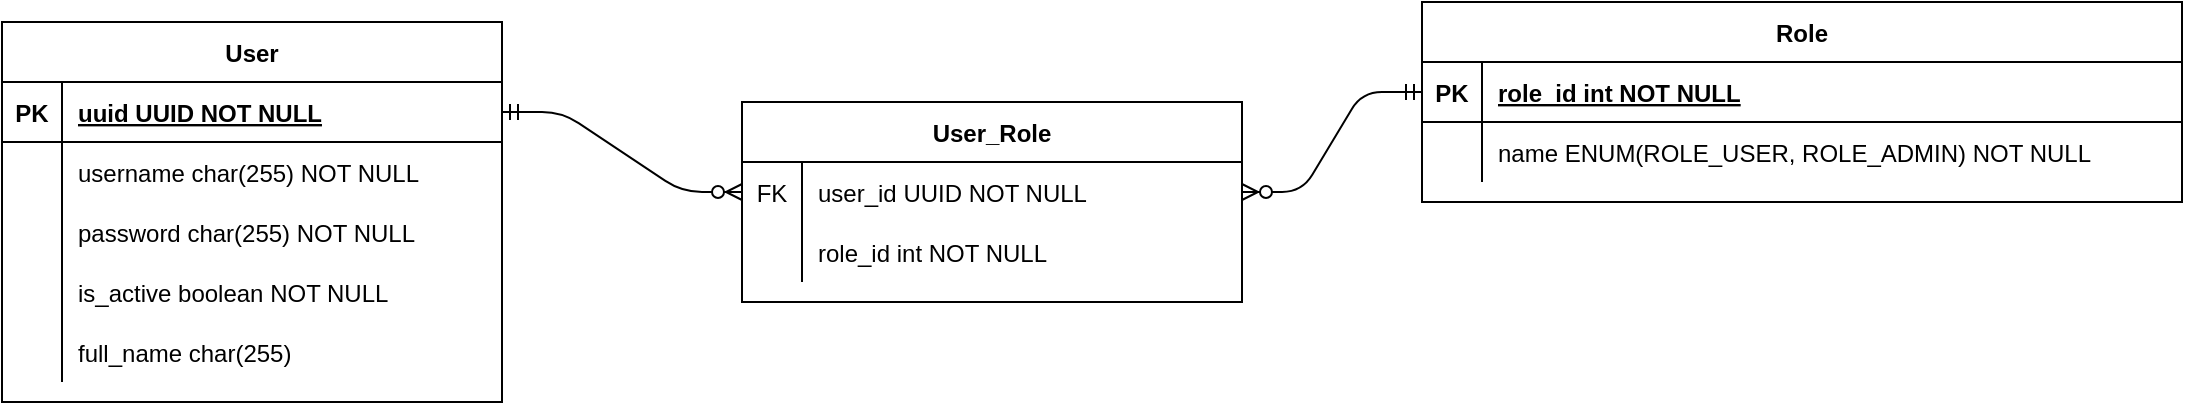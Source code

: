 <mxfile version="13.9.9" type="device"><diagram id="R2lEEEUBdFMjLlhIrx00" name="Page-1"><mxGraphModel dx="2272" dy="879" grid="1" gridSize="10" guides="1" tooltips="1" connect="1" arrows="1" fold="1" page="1" pageScale="1" pageWidth="850" pageHeight="1100" math="0" shadow="0" extFonts="Permanent Marker^https://fonts.googleapis.com/css?family=Permanent+Marker"><root><mxCell id="0"/><mxCell id="1" parent="0"/><mxCell id="C-vyLk0tnHw3VtMMgP7b-2" value="Role" style="shape=table;startSize=30;container=1;collapsible=1;childLayout=tableLayout;fixedRows=1;rowLines=0;fontStyle=1;align=center;resizeLast=1;" parent="1" vertex="1"><mxGeometry x="660" y="70" width="380" height="100" as="geometry"/></mxCell><mxCell id="C-vyLk0tnHw3VtMMgP7b-3" value="" style="shape=partialRectangle;collapsible=0;dropTarget=0;pointerEvents=0;fillColor=none;points=[[0,0.5],[1,0.5]];portConstraint=eastwest;top=0;left=0;right=0;bottom=1;" parent="C-vyLk0tnHw3VtMMgP7b-2" vertex="1"><mxGeometry y="30" width="380" height="30" as="geometry"/></mxCell><mxCell id="C-vyLk0tnHw3VtMMgP7b-4" value="PK" style="shape=partialRectangle;overflow=hidden;connectable=0;fillColor=none;top=0;left=0;bottom=0;right=0;fontStyle=1;" parent="C-vyLk0tnHw3VtMMgP7b-3" vertex="1"><mxGeometry width="30" height="30" as="geometry"/></mxCell><mxCell id="C-vyLk0tnHw3VtMMgP7b-5" value="role_id int NOT NULL " style="shape=partialRectangle;overflow=hidden;connectable=0;fillColor=none;top=0;left=0;bottom=0;right=0;align=left;spacingLeft=6;fontStyle=5;" parent="C-vyLk0tnHw3VtMMgP7b-3" vertex="1"><mxGeometry x="30" width="350" height="30" as="geometry"/></mxCell><mxCell id="C-vyLk0tnHw3VtMMgP7b-9" value="" style="shape=partialRectangle;collapsible=0;dropTarget=0;pointerEvents=0;fillColor=none;points=[[0,0.5],[1,0.5]];portConstraint=eastwest;top=0;left=0;right=0;bottom=0;" parent="C-vyLk0tnHw3VtMMgP7b-2" vertex="1"><mxGeometry y="60" width="380" height="30" as="geometry"/></mxCell><mxCell id="C-vyLk0tnHw3VtMMgP7b-10" value="" style="shape=partialRectangle;overflow=hidden;connectable=0;fillColor=none;top=0;left=0;bottom=0;right=0;" parent="C-vyLk0tnHw3VtMMgP7b-9" vertex="1"><mxGeometry width="30" height="30" as="geometry"/></mxCell><mxCell id="C-vyLk0tnHw3VtMMgP7b-11" value="name ENUM(ROLE_USER, ROLE_ADMIN) NOT NULL" style="shape=partialRectangle;overflow=hidden;connectable=0;fillColor=none;top=0;left=0;bottom=0;right=0;align=left;spacingLeft=6;" parent="C-vyLk0tnHw3VtMMgP7b-9" vertex="1"><mxGeometry x="30" width="350" height="30" as="geometry"/></mxCell><mxCell id="C-vyLk0tnHw3VtMMgP7b-23" value="User" style="shape=table;startSize=30;container=1;collapsible=1;childLayout=tableLayout;fixedRows=1;rowLines=0;fontStyle=1;align=center;resizeLast=1;" parent="1" vertex="1"><mxGeometry x="-50" y="80" width="250" height="190" as="geometry"/></mxCell><mxCell id="C-vyLk0tnHw3VtMMgP7b-24" value="" style="shape=partialRectangle;collapsible=0;dropTarget=0;pointerEvents=0;fillColor=none;points=[[0,0.5],[1,0.5]];portConstraint=eastwest;top=0;left=0;right=0;bottom=1;" parent="C-vyLk0tnHw3VtMMgP7b-23" vertex="1"><mxGeometry y="30" width="250" height="30" as="geometry"/></mxCell><mxCell id="C-vyLk0tnHw3VtMMgP7b-25" value="PK" style="shape=partialRectangle;overflow=hidden;connectable=0;fillColor=none;top=0;left=0;bottom=0;right=0;fontStyle=1;" parent="C-vyLk0tnHw3VtMMgP7b-24" vertex="1"><mxGeometry width="30" height="30" as="geometry"/></mxCell><mxCell id="C-vyLk0tnHw3VtMMgP7b-26" value="uuid UUID NOT NULL " style="shape=partialRectangle;overflow=hidden;connectable=0;fillColor=none;top=0;left=0;bottom=0;right=0;align=left;spacingLeft=6;fontStyle=5;" parent="C-vyLk0tnHw3VtMMgP7b-24" vertex="1"><mxGeometry x="30" width="220" height="30" as="geometry"/></mxCell><mxCell id="C-vyLk0tnHw3VtMMgP7b-27" value="" style="shape=partialRectangle;collapsible=0;dropTarget=0;pointerEvents=0;fillColor=none;points=[[0,0.5],[1,0.5]];portConstraint=eastwest;top=0;left=0;right=0;bottom=0;" parent="C-vyLk0tnHw3VtMMgP7b-23" vertex="1"><mxGeometry y="60" width="250" height="30" as="geometry"/></mxCell><mxCell id="C-vyLk0tnHw3VtMMgP7b-28" value="" style="shape=partialRectangle;overflow=hidden;connectable=0;fillColor=none;top=0;left=0;bottom=0;right=0;" parent="C-vyLk0tnHw3VtMMgP7b-27" vertex="1"><mxGeometry width="30" height="30" as="geometry"/></mxCell><mxCell id="C-vyLk0tnHw3VtMMgP7b-29" value="username char(255) NOT NULL" style="shape=partialRectangle;overflow=hidden;connectable=0;fillColor=none;top=0;left=0;bottom=0;right=0;align=left;spacingLeft=6;" parent="C-vyLk0tnHw3VtMMgP7b-27" vertex="1"><mxGeometry x="30" width="220" height="30" as="geometry"/></mxCell><mxCell id="msgW7Ux3hpX_tZHprJBe-1" value="" style="shape=partialRectangle;collapsible=0;dropTarget=0;pointerEvents=0;fillColor=none;points=[[0,0.5],[1,0.5]];portConstraint=eastwest;top=0;left=0;right=0;bottom=0;" parent="C-vyLk0tnHw3VtMMgP7b-23" vertex="1"><mxGeometry y="90" width="250" height="30" as="geometry"/></mxCell><mxCell id="msgW7Ux3hpX_tZHprJBe-2" value="" style="shape=partialRectangle;overflow=hidden;connectable=0;fillColor=none;top=0;left=0;bottom=0;right=0;" parent="msgW7Ux3hpX_tZHprJBe-1" vertex="1"><mxGeometry width="30" height="30" as="geometry"/></mxCell><mxCell id="msgW7Ux3hpX_tZHprJBe-3" value="password char(255) NOT NULL" style="shape=partialRectangle;overflow=hidden;connectable=0;fillColor=none;top=0;left=0;bottom=0;right=0;align=left;spacingLeft=6;" parent="msgW7Ux3hpX_tZHprJBe-1" vertex="1"><mxGeometry x="30" width="220" height="30" as="geometry"/></mxCell><mxCell id="msgW7Ux3hpX_tZHprJBe-4" value="" style="shape=partialRectangle;collapsible=0;dropTarget=0;pointerEvents=0;fillColor=none;points=[[0,0.5],[1,0.5]];portConstraint=eastwest;top=0;left=0;right=0;bottom=0;" parent="C-vyLk0tnHw3VtMMgP7b-23" vertex="1"><mxGeometry y="120" width="250" height="30" as="geometry"/></mxCell><mxCell id="msgW7Ux3hpX_tZHprJBe-5" value="" style="shape=partialRectangle;overflow=hidden;connectable=0;fillColor=none;top=0;left=0;bottom=0;right=0;" parent="msgW7Ux3hpX_tZHprJBe-4" vertex="1"><mxGeometry width="30" height="30" as="geometry"/></mxCell><mxCell id="msgW7Ux3hpX_tZHprJBe-6" value="is_active boolean NOT NULL" style="shape=partialRectangle;overflow=hidden;connectable=0;fillColor=none;top=0;left=0;bottom=0;right=0;align=left;spacingLeft=6;" parent="msgW7Ux3hpX_tZHprJBe-4" vertex="1"><mxGeometry x="30" width="220" height="30" as="geometry"/></mxCell><mxCell id="msgW7Ux3hpX_tZHprJBe-22" value="" style="shape=partialRectangle;collapsible=0;dropTarget=0;pointerEvents=0;fillColor=none;points=[[0,0.5],[1,0.5]];portConstraint=eastwest;top=0;left=0;right=0;bottom=0;" parent="C-vyLk0tnHw3VtMMgP7b-23" vertex="1"><mxGeometry y="150" width="250" height="30" as="geometry"/></mxCell><mxCell id="msgW7Ux3hpX_tZHprJBe-23" value="" style="shape=partialRectangle;overflow=hidden;connectable=0;fillColor=none;top=0;left=0;bottom=0;right=0;" parent="msgW7Ux3hpX_tZHprJBe-22" vertex="1"><mxGeometry width="30" height="30" as="geometry"/></mxCell><mxCell id="msgW7Ux3hpX_tZHprJBe-24" value="full_name char(255)" style="shape=partialRectangle;overflow=hidden;connectable=0;fillColor=none;top=0;left=0;bottom=0;right=0;align=left;spacingLeft=6;" parent="msgW7Ux3hpX_tZHprJBe-22" vertex="1"><mxGeometry x="30" width="220" height="30" as="geometry"/></mxCell><mxCell id="msgW7Ux3hpX_tZHprJBe-7" value="User_Role" style="shape=table;startSize=30;container=1;collapsible=1;childLayout=tableLayout;fixedRows=1;rowLines=0;fontStyle=1;align=center;resizeLast=1;" parent="1" vertex="1"><mxGeometry x="320" y="120" width="250" height="100" as="geometry"/></mxCell><mxCell id="msgW7Ux3hpX_tZHprJBe-11" value="" style="shape=partialRectangle;collapsible=0;dropTarget=0;pointerEvents=0;fillColor=none;points=[[0,0.5],[1,0.5]];portConstraint=eastwest;top=0;left=0;right=0;bottom=0;" parent="msgW7Ux3hpX_tZHprJBe-7" vertex="1"><mxGeometry y="30" width="250" height="30" as="geometry"/></mxCell><mxCell id="msgW7Ux3hpX_tZHprJBe-12" value="FK" style="shape=partialRectangle;overflow=hidden;connectable=0;fillColor=none;top=0;left=0;bottom=0;right=0;" parent="msgW7Ux3hpX_tZHprJBe-11" vertex="1"><mxGeometry width="30" height="30" as="geometry"/></mxCell><mxCell id="msgW7Ux3hpX_tZHprJBe-13" value="user_id UUID NOT NULL" style="shape=partialRectangle;overflow=hidden;connectable=0;fillColor=none;top=0;left=0;bottom=0;right=0;align=left;spacingLeft=6;" parent="msgW7Ux3hpX_tZHprJBe-11" vertex="1"><mxGeometry x="30" width="220" height="30" as="geometry"/></mxCell><mxCell id="msgW7Ux3hpX_tZHprJBe-14" value="" style="shape=partialRectangle;collapsible=0;dropTarget=0;pointerEvents=0;fillColor=none;points=[[0,0.5],[1,0.5]];portConstraint=eastwest;top=0;left=0;right=0;bottom=0;" parent="msgW7Ux3hpX_tZHprJBe-7" vertex="1"><mxGeometry y="60" width="250" height="30" as="geometry"/></mxCell><mxCell id="msgW7Ux3hpX_tZHprJBe-15" value="" style="shape=partialRectangle;overflow=hidden;connectable=0;fillColor=none;top=0;left=0;bottom=0;right=0;" parent="msgW7Ux3hpX_tZHprJBe-14" vertex="1"><mxGeometry width="30" height="30" as="geometry"/></mxCell><mxCell id="msgW7Ux3hpX_tZHprJBe-16" value="role_id int NOT NULL" style="shape=partialRectangle;overflow=hidden;connectable=0;fillColor=none;top=0;left=0;bottom=0;right=0;align=left;spacingLeft=6;" parent="msgW7Ux3hpX_tZHprJBe-14" vertex="1"><mxGeometry x="30" width="220" height="30" as="geometry"/></mxCell><mxCell id="msgW7Ux3hpX_tZHprJBe-20" value="" style="edgeStyle=entityRelationEdgeStyle;fontSize=12;html=1;endArrow=ERzeroToMany;startArrow=ERmandOne;exitX=1;exitY=0.5;exitDx=0;exitDy=0;entryX=0;entryY=0.5;entryDx=0;entryDy=0;" parent="1" source="C-vyLk0tnHw3VtMMgP7b-24" target="msgW7Ux3hpX_tZHprJBe-11" edge="1"><mxGeometry width="100" height="100" relative="1" as="geometry"><mxPoint x="430" y="320" as="sourcePoint"/><mxPoint x="530" y="220" as="targetPoint"/></mxGeometry></mxCell><mxCell id="msgW7Ux3hpX_tZHprJBe-21" value="" style="edgeStyle=entityRelationEdgeStyle;fontSize=12;html=1;endArrow=ERzeroToMany;startArrow=ERmandOne;exitX=0;exitY=0.5;exitDx=0;exitDy=0;entryX=1;entryY=0.5;entryDx=0;entryDy=0;" parent="1" source="C-vyLk0tnHw3VtMMgP7b-3" target="msgW7Ux3hpX_tZHprJBe-11" edge="1"><mxGeometry width="100" height="100" relative="1" as="geometry"><mxPoint x="430" y="320" as="sourcePoint"/><mxPoint x="640" y="290" as="targetPoint"/></mxGeometry></mxCell></root></mxGraphModel></diagram></mxfile>